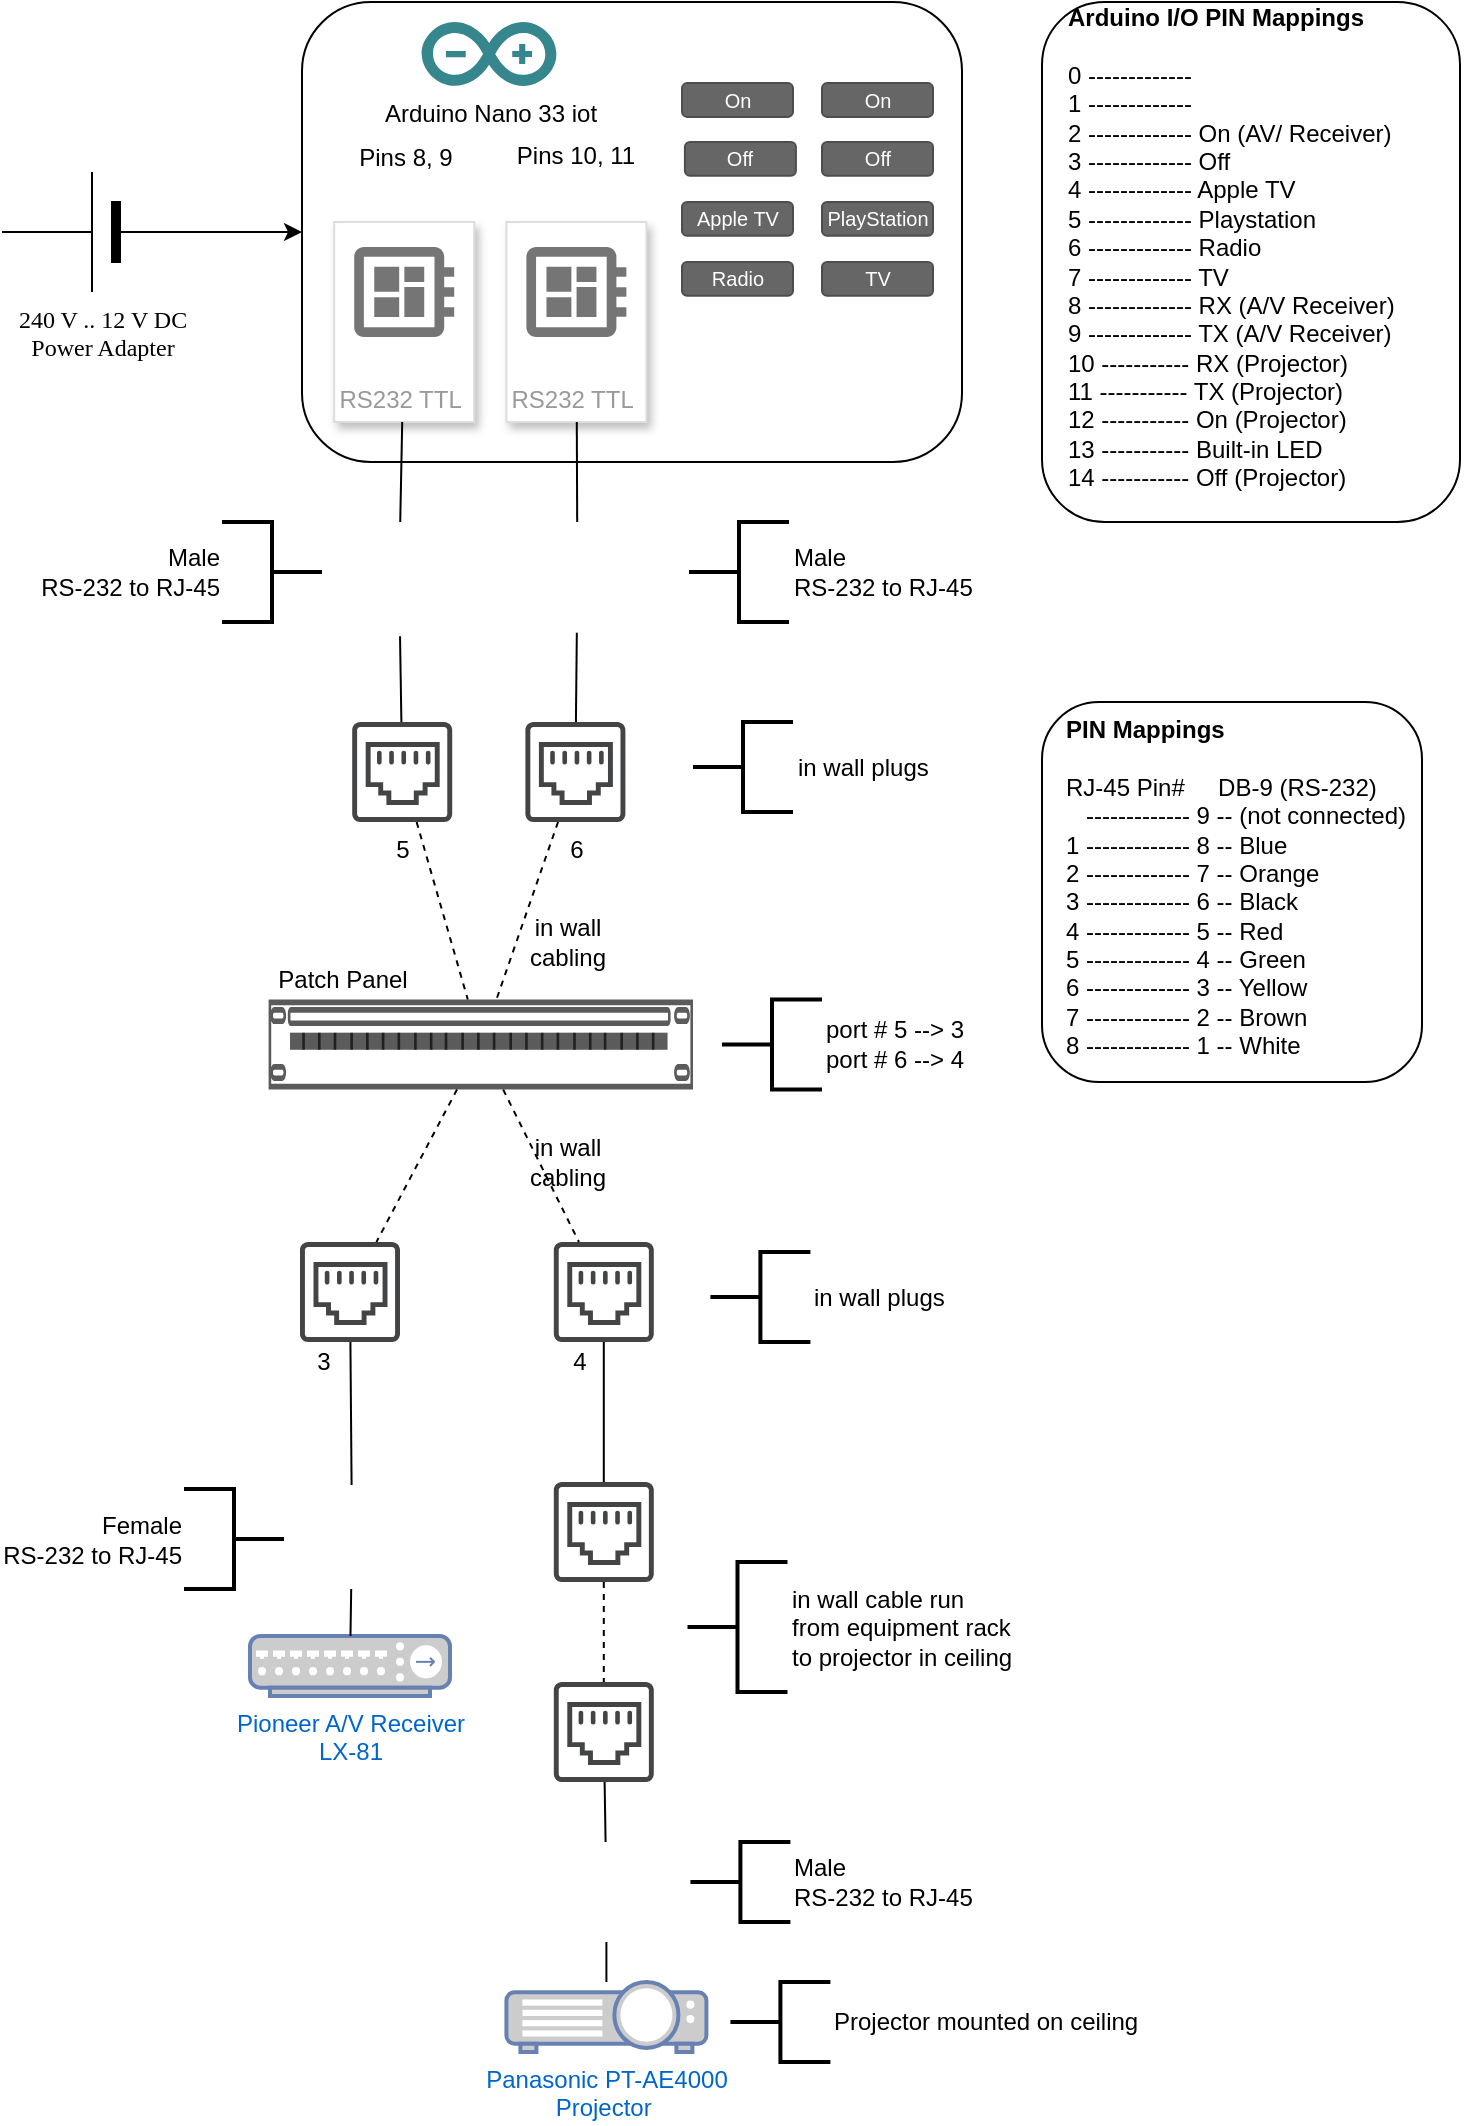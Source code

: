 <mxfile version="14.2.9" type="github">
  <diagram name="Page-1" id="7e0a89b8-554c-2b80-1dc8-d5c74ca68de4">
    <mxGraphModel dx="905" dy="502" grid="1" gridSize="10" guides="1" tooltips="1" connect="1" arrows="1" fold="1" page="1" pageScale="1" pageWidth="827" pageHeight="1169" background="#ffffff" math="0" shadow="0">
      <root>
        <mxCell id="0" />
        <mxCell id="1" parent="0" />
        <mxCell id="ENBSYhny3J92JrBctLqS-32" style="edgeStyle=orthogonalEdgeStyle;rounded=0;orthogonalLoop=1;jettySize=auto;html=1;exitX=0;exitY=0.5;exitDx=0;exitDy=0;exitPerimeter=0;" parent="1" source="1cb643a89b7d889d-7" target="ENBSYhny3J92JrBctLqS-31" edge="1">
          <mxGeometry relative="1" as="geometry" />
        </mxCell>
        <mxCell id="1cb643a89b7d889d-7" value="240 V .. 12 V DC&lt;br&gt;Power Adapter" style="verticalLabelPosition=bottom;shadow=0;dashed=0;align=center;fillColor=#000000;html=1;verticalAlign=top;strokeWidth=1;shape=mxgraph.electrical.miscellaneous.monocell_battery;rounded=1;comic=0;labelBackgroundColor=none;fontFamily=Verdana;fontSize=12;flipH=1;" parent="1" vertex="1">
          <mxGeometry x="40.0" y="95" width="100" height="60" as="geometry" />
        </mxCell>
        <mxCell id="ENBSYhny3J92JrBctLqS-2" value="" style="shape=image;html=1;verticalAlign=top;verticalLabelPosition=bottom;labelBackgroundColor=#ffffff;imageAspect=0;aspect=fixed;image=https://cdn4.iconfinder.com/data/icons/johaupt_free_icons_01/com_plug01.png" parent="1" vertex="1">
          <mxGeometry x="210" y="270" width="57.1" height="57.1" as="geometry" />
        </mxCell>
        <mxCell id="ENBSYhny3J92JrBctLqS-3" value="" style="shape=image;html=1;verticalAlign=top;verticalLabelPosition=bottom;labelBackgroundColor=#ffffff;imageAspect=0;aspect=fixed;image=https://cdn4.iconfinder.com/data/icons/johaupt_free_icons_01/com_plug01.png" parent="1" vertex="1">
          <mxGeometry x="300" y="270" width="55.4" height="55.4" as="geometry" />
        </mxCell>
        <mxCell id="ENBSYhny3J92JrBctLqS-4" value="" style="shape=image;html=1;verticalAlign=top;verticalLabelPosition=bottom;labelBackgroundColor=#ffffff;imageAspect=0;aspect=fixed;image=https://cdn4.iconfinder.com/data/icons/johaupt_free_icons_01/com_plug01.png" parent="1" vertex="1">
          <mxGeometry x="317.2" y="930" width="50" height="50" as="geometry" />
        </mxCell>
        <mxCell id="ENBSYhny3J92JrBctLqS-5" value="" style="shape=image;html=1;verticalAlign=top;verticalLabelPosition=bottom;labelBackgroundColor=#ffffff;imageAspect=0;aspect=fixed;image=https://cdn4.iconfinder.com/data/icons/johaupt_free_icons_01/com_plug01.png" parent="1" vertex="1">
          <mxGeometry x="189.0" y="751.5" width="52" height="52" as="geometry" />
        </mxCell>
        <mxCell id="ENBSYhny3J92JrBctLqS-11" value="5" style="pointerEvents=1;shadow=0;dashed=0;html=1;strokeColor=none;fillColor=#434445;aspect=fixed;labelPosition=center;verticalLabelPosition=bottom;verticalAlign=top;align=center;outlineConnect=0;shape=mxgraph.vvd.ethernet_port;" parent="1" vertex="1">
          <mxGeometry x="215.1" y="370" width="50" height="50" as="geometry" />
        </mxCell>
        <mxCell id="ENBSYhny3J92JrBctLqS-12" value="" style="pointerEvents=1;shadow=0;dashed=0;html=1;strokeColor=none;fillColor=#434445;aspect=fixed;labelPosition=center;verticalLabelPosition=bottom;verticalAlign=top;align=center;outlineConnect=0;shape=mxgraph.vvd.ethernet_port;" parent="1" vertex="1">
          <mxGeometry x="189.0" y="630" width="50" height="50" as="geometry" />
        </mxCell>
        <mxCell id="ENBSYhny3J92JrBctLqS-13" value="6" style="pointerEvents=1;shadow=0;dashed=0;html=1;strokeColor=none;fillColor=#434445;aspect=fixed;labelPosition=center;verticalLabelPosition=bottom;verticalAlign=top;align=center;outlineConnect=0;shape=mxgraph.vvd.ethernet_port;" parent="1" vertex="1">
          <mxGeometry x="301.7" y="370" width="50" height="50" as="geometry" />
        </mxCell>
        <mxCell id="ENBSYhny3J92JrBctLqS-14" value="" style="pointerEvents=1;shadow=0;dashed=0;html=1;strokeColor=none;fillColor=#434445;aspect=fixed;labelPosition=center;verticalLabelPosition=bottom;verticalAlign=top;align=center;outlineConnect=0;shape=mxgraph.vvd.ethernet_port;" parent="1" vertex="1">
          <mxGeometry x="315.9" y="630" width="50" height="50" as="geometry" />
        </mxCell>
        <mxCell id="ENBSYhny3J92JrBctLqS-15" value="" style="endArrow=none;html=1;" parent="1" source="ENBSYhny3J92JrBctLqS-2" target="ENBSYhny3J92JrBctLqS-11" edge="1">
          <mxGeometry width="50" height="50" relative="1" as="geometry">
            <mxPoint x="440" y="570" as="sourcePoint" />
            <mxPoint x="490" y="520" as="targetPoint" />
          </mxGeometry>
        </mxCell>
        <mxCell id="ENBSYhny3J92JrBctLqS-16" value="Male&lt;br&gt;RS-232 to RJ-45" style="strokeWidth=2;html=1;shape=mxgraph.flowchart.annotation_2;align=left;labelPosition=right;pointerEvents=1;" parent="1" vertex="1">
          <mxGeometry x="383.5" y="270" width="50" height="50" as="geometry" />
        </mxCell>
        <mxCell id="ENBSYhny3J92JrBctLqS-17" value="" style="endArrow=none;html=1;" parent="1" source="ENBSYhny3J92JrBctLqS-3" target="ENBSYhny3J92JrBctLqS-13" edge="1">
          <mxGeometry width="50" height="50" relative="1" as="geometry">
            <mxPoint x="321.181" y="332" as="sourcePoint" />
            <mxPoint x="320.649" y="390" as="targetPoint" />
          </mxGeometry>
        </mxCell>
        <mxCell id="ENBSYhny3J92JrBctLqS-18" value="in wall plugs" style="strokeWidth=2;html=1;shape=mxgraph.flowchart.annotation_2;align=left;labelPosition=right;pointerEvents=1;" parent="1" vertex="1">
          <mxGeometry x="385.5" y="370" width="50" height="45" as="geometry" />
        </mxCell>
        <mxCell id="ENBSYhny3J92JrBctLqS-19" value="" style="strokeColor=#666666;html=1;labelPosition=right;align=left;spacingLeft=15;shadow=0;dashed=0;outlineConnect=0;shape=mxgraph.rack.general.cat5e_rack_mount_patch_panel_24_ports;" parent="1" vertex="1">
          <mxGeometry x="173.3" y="508.75" width="212.2" height="45" as="geometry" />
        </mxCell>
        <mxCell id="ENBSYhny3J92JrBctLqS-20" value="port # 5 --&amp;gt; 3&lt;br&gt;port # 6 --&amp;gt; 4" style="strokeWidth=2;html=1;shape=mxgraph.flowchart.annotation_2;align=left;labelPosition=right;pointerEvents=1;" parent="1" vertex="1">
          <mxGeometry x="400" y="508.75" width="50" height="45" as="geometry" />
        </mxCell>
        <mxCell id="ENBSYhny3J92JrBctLqS-21" value="" style="endArrow=none;dashed=1;html=1;" parent="1" source="ENBSYhny3J92JrBctLqS-11" target="ENBSYhny3J92JrBctLqS-19" edge="1">
          <mxGeometry width="50" height="50" relative="1" as="geometry">
            <mxPoint x="550" y="580" as="sourcePoint" />
            <mxPoint x="600" y="530" as="targetPoint" />
          </mxGeometry>
        </mxCell>
        <mxCell id="ENBSYhny3J92JrBctLqS-22" value="" style="endArrow=none;dashed=1;html=1;" parent="1" source="ENBSYhny3J92JrBctLqS-13" target="ENBSYhny3J92JrBctLqS-19" edge="1">
          <mxGeometry width="50" height="50" relative="1" as="geometry">
            <mxPoint x="292.053" y="443.02" as="sourcePoint" />
            <mxPoint x="289.999" y="520.005" as="targetPoint" />
          </mxGeometry>
        </mxCell>
        <mxCell id="ENBSYhny3J92JrBctLqS-23" value="" style="endArrow=none;dashed=1;html=1;" parent="1" source="ENBSYhny3J92JrBctLqS-19" target="ENBSYhny3J92JrBctLqS-14" edge="1">
          <mxGeometry width="50" height="50" relative="1" as="geometry">
            <mxPoint x="323.703" y="603.02" as="sourcePoint" />
            <mxPoint x="321.649" y="680.005" as="targetPoint" />
          </mxGeometry>
        </mxCell>
        <mxCell id="ENBSYhny3J92JrBctLqS-24" value="" style="endArrow=none;dashed=1;html=1;" parent="1" source="ENBSYhny3J92JrBctLqS-19" target="ENBSYhny3J92JrBctLqS-12" edge="1">
          <mxGeometry width="50" height="50" relative="1" as="geometry">
            <mxPoint x="203.823" y="600" as="sourcePoint" />
            <mxPoint x="201.769" y="676.985" as="targetPoint" />
          </mxGeometry>
        </mxCell>
        <mxCell id="ENBSYhny3J92JrBctLqS-25" value="in wall cabling" style="text;html=1;strokeColor=none;fillColor=none;align=center;verticalAlign=middle;whiteSpace=wrap;rounded=0;" parent="1" vertex="1">
          <mxGeometry x="303" y="580" width="40" height="20" as="geometry" />
        </mxCell>
        <mxCell id="ENBSYhny3J92JrBctLqS-26" value="in wall cabling" style="text;html=1;strokeColor=none;fillColor=none;align=center;verticalAlign=middle;whiteSpace=wrap;rounded=0;" parent="1" vertex="1">
          <mxGeometry x="303.0" y="470" width="40" height="20" as="geometry" />
        </mxCell>
        <mxCell id="ENBSYhny3J92JrBctLqS-27" value="in wall plugs" style="strokeWidth=2;html=1;shape=mxgraph.flowchart.annotation_2;align=left;labelPosition=right;pointerEvents=1;" parent="1" vertex="1">
          <mxGeometry x="394.2" y="635" width="50" height="45" as="geometry" />
        </mxCell>
        <mxCell id="ENBSYhny3J92JrBctLqS-28" value="Male&lt;br&gt;RS-232 to RJ-45" style="strokeWidth=2;html=1;shape=mxgraph.flowchart.annotation_2;align=left;labelPosition=right;pointerEvents=1;" parent="1" vertex="1">
          <mxGeometry x="384.2" y="930" width="50" height="40" as="geometry" />
        </mxCell>
        <mxCell id="ENBSYhny3J92JrBctLqS-31" value="" style="rounded=1;whiteSpace=wrap;html=1;" parent="1" vertex="1">
          <mxGeometry x="190" y="10" width="330" height="230" as="geometry" />
        </mxCell>
        <mxCell id="ENBSYhny3J92JrBctLqS-1" value="Arduino Nano 33 iot" style="dashed=0;outlineConnect=0;html=1;align=center;labelPosition=center;verticalLabelPosition=bottom;verticalAlign=top;shape=mxgraph.weblogos.arduino;fillColor=#36868D;strokeColor=none" parent="1" vertex="1">
          <mxGeometry x="249.8" y="20" width="67.4" height="32" as="geometry" />
        </mxCell>
        <mxCell id="ENBSYhny3J92JrBctLqS-33" value="RS232 TTL " style="strokeColor=#dddddd;shadow=1;strokeWidth=1;rounded=1;absoluteArcSize=1;arcSize=0;labelPosition=center;verticalLabelPosition=middle;align=center;verticalAlign=bottom;spacingLeft=0;fontColor=#999999;fontSize=12;whiteSpace=wrap;spacingBottom=2;" parent="1" vertex="1">
          <mxGeometry x="206.1" y="120" width="70" height="100" as="geometry" />
        </mxCell>
        <mxCell id="ENBSYhny3J92JrBctLqS-34" value="" style="dashed=0;connectable=0;html=1;fillColor=#757575;strokeColor=none;shape=mxgraph.gcp2.circuit_board;part=1;" parent="ENBSYhny3J92JrBctLqS-33" vertex="1">
          <mxGeometry x="0.5" width="50" height="45" relative="1" as="geometry">
            <mxPoint x="-25" y="12.5" as="offset" />
          </mxGeometry>
        </mxCell>
        <mxCell id="ENBSYhny3J92JrBctLqS-36" value="RS232 TTL " style="strokeColor=#dddddd;shadow=1;strokeWidth=1;rounded=1;absoluteArcSize=1;arcSize=0;labelPosition=center;verticalLabelPosition=middle;align=center;verticalAlign=bottom;spacingLeft=0;fontColor=#999999;fontSize=12;whiteSpace=wrap;spacingBottom=2;" parent="1" vertex="1">
          <mxGeometry x="292.2" y="120" width="70" height="100" as="geometry" />
        </mxCell>
        <mxCell id="ENBSYhny3J92JrBctLqS-37" value="" style="dashed=0;connectable=0;html=1;fillColor=#757575;strokeColor=none;shape=mxgraph.gcp2.circuit_board;part=1;" parent="ENBSYhny3J92JrBctLqS-36" vertex="1">
          <mxGeometry x="0.5" width="50" height="45" relative="1" as="geometry">
            <mxPoint x="-25" y="12.5" as="offset" />
          </mxGeometry>
        </mxCell>
        <mxCell id="ENBSYhny3J92JrBctLqS-38" value="On" style="rounded=1;html=1;shadow=0;dashed=0;whiteSpace=wrap;fontSize=10;fillColor=#666666;align=center;strokeColor=#4D4D4D;fontColor=#ffffff;" parent="1" vertex="1">
          <mxGeometry x="380" y="50.56" width="55.5" height="16.88" as="geometry" />
        </mxCell>
        <mxCell id="ENBSYhny3J92JrBctLqS-39" value="Off" style="rounded=1;html=1;shadow=0;dashed=0;whiteSpace=wrap;fontSize=10;fillColor=#666666;align=center;strokeColor=#4D4D4D;fontColor=#ffffff;" parent="1" vertex="1">
          <mxGeometry x="381.45" y="80" width="55.5" height="16.88" as="geometry" />
        </mxCell>
        <mxCell id="ENBSYhny3J92JrBctLqS-40" value="Off" style="rounded=1;html=1;shadow=0;dashed=0;whiteSpace=wrap;fontSize=10;fillColor=#666666;align=center;strokeColor=#4D4D4D;fontColor=#ffffff;" parent="1" vertex="1">
          <mxGeometry x="450" y="80" width="55.5" height="16.88" as="geometry" />
        </mxCell>
        <mxCell id="ENBSYhny3J92JrBctLqS-41" value="On" style="rounded=1;html=1;shadow=0;dashed=0;whiteSpace=wrap;fontSize=10;fillColor=#666666;align=center;strokeColor=#4D4D4D;fontColor=#ffffff;" parent="1" vertex="1">
          <mxGeometry x="450" y="50.56" width="55.5" height="16.88" as="geometry" />
        </mxCell>
        <mxCell id="ENBSYhny3J92JrBctLqS-42" value="PlayStation" style="rounded=1;html=1;shadow=0;dashed=0;whiteSpace=wrap;fontSize=10;fillColor=#666666;align=center;strokeColor=#4D4D4D;fontColor=#ffffff;" parent="1" vertex="1">
          <mxGeometry x="450" y="110" width="55.5" height="16.88" as="geometry" />
        </mxCell>
        <mxCell id="ENBSYhny3J92JrBctLqS-43" value="Radio" style="rounded=1;html=1;shadow=0;dashed=0;whiteSpace=wrap;fontSize=10;fillColor=#666666;align=center;strokeColor=#4D4D4D;fontColor=#ffffff;" parent="1" vertex="1">
          <mxGeometry x="380" y="140" width="55.5" height="16.88" as="geometry" />
        </mxCell>
        <mxCell id="ENBSYhny3J92JrBctLqS-44" value="TV" style="rounded=1;html=1;shadow=0;dashed=0;whiteSpace=wrap;fontSize=10;fillColor=#666666;align=center;strokeColor=#4D4D4D;fontColor=#ffffff;" parent="1" vertex="1">
          <mxGeometry x="450" y="140" width="55.5" height="16.88" as="geometry" />
        </mxCell>
        <mxCell id="ENBSYhny3J92JrBctLqS-45" value="Apple TV" style="rounded=1;html=1;shadow=0;dashed=0;whiteSpace=wrap;fontSize=10;fillColor=#666666;align=center;strokeColor=#4D4D4D;fontColor=#ffffff;" parent="1" vertex="1">
          <mxGeometry x="380" y="110" width="55.5" height="16.88" as="geometry" />
        </mxCell>
        <mxCell id="ENBSYhny3J92JrBctLqS-46" value="" style="endArrow=none;html=1;" parent="1" source="ENBSYhny3J92JrBctLqS-2" target="ENBSYhny3J92JrBctLqS-33" edge="1">
          <mxGeometry width="50" height="50" relative="1" as="geometry">
            <mxPoint x="248" y="300" as="sourcePoint" />
            <mxPoint x="298" y="250" as="targetPoint" />
          </mxGeometry>
        </mxCell>
        <mxCell id="ENBSYhny3J92JrBctLqS-47" value="" style="endArrow=none;html=1;" parent="1" source="ENBSYhny3J92JrBctLqS-3" target="ENBSYhny3J92JrBctLqS-36" edge="1">
          <mxGeometry width="50" height="50" relative="1" as="geometry">
            <mxPoint x="331.541" y="290" as="sourcePoint" />
            <mxPoint x="347.997" y="230" as="targetPoint" />
          </mxGeometry>
        </mxCell>
        <mxCell id="ENBSYhny3J92JrBctLqS-51" value="" style="pointerEvents=1;shadow=0;dashed=0;html=1;strokeColor=none;fillColor=#434445;aspect=fixed;labelPosition=center;verticalLabelPosition=bottom;verticalAlign=top;align=center;outlineConnect=0;shape=mxgraph.vvd.ethernet_port;" parent="1" vertex="1">
          <mxGeometry x="315.9" y="750" width="50" height="50" as="geometry" />
        </mxCell>
        <mxCell id="ENBSYhny3J92JrBctLqS-52" value="" style="pointerEvents=1;shadow=0;dashed=0;html=1;strokeColor=none;fillColor=#434445;aspect=fixed;labelPosition=center;verticalLabelPosition=bottom;verticalAlign=top;align=center;outlineConnect=0;shape=mxgraph.vvd.ethernet_port;" parent="1" vertex="1">
          <mxGeometry x="315.9" y="850" width="50" height="50" as="geometry" />
        </mxCell>
        <mxCell id="ENBSYhny3J92JrBctLqS-54" value="" style="endArrow=none;html=1;" parent="1" source="ENBSYhny3J92JrBctLqS-51" target="ENBSYhny3J92JrBctLqS-14" edge="1">
          <mxGeometry width="50" height="50" relative="1" as="geometry">
            <mxPoint x="564.2" y="750" as="sourcePoint" />
            <mxPoint x="614.2" y="700" as="targetPoint" />
          </mxGeometry>
        </mxCell>
        <mxCell id="ENBSYhny3J92JrBctLqS-55" value="" style="endArrow=none;dashed=1;html=1;" parent="1" source="ENBSYhny3J92JrBctLqS-51" target="ENBSYhny3J92JrBctLqS-52" edge="1">
          <mxGeometry width="50" height="50" relative="1" as="geometry">
            <mxPoint x="506.828" y="830" as="sourcePoint" />
            <mxPoint x="477.068" y="906.25" as="targetPoint" />
          </mxGeometry>
        </mxCell>
        <mxCell id="ENBSYhny3J92JrBctLqS-56" value="in wall cable run&lt;br&gt;from equipment rack &lt;br&gt;to projector in ceiling" style="strokeWidth=2;html=1;shape=mxgraph.flowchart.annotation_2;align=left;labelPosition=right;pointerEvents=1;" parent="1" vertex="1">
          <mxGeometry x="382.75" y="790" width="50" height="65" as="geometry" />
        </mxCell>
        <mxCell id="ENBSYhny3J92JrBctLqS-57" value="" style="endArrow=none;html=1;" parent="1" source="ENBSYhny3J92JrBctLqS-4" target="ENBSYhny3J92JrBctLqS-52" edge="1">
          <mxGeometry width="50" height="50" relative="1" as="geometry">
            <mxPoint x="384.2" y="1030" as="sourcePoint" />
            <mxPoint x="384.2" y="960" as="targetPoint" />
          </mxGeometry>
        </mxCell>
        <mxCell id="ENBSYhny3J92JrBctLqS-61" value="" style="endArrow=none;html=1;" parent="1" source="ENBSYhny3J92JrBctLqS-5" target="ENBSYhny3J92JrBctLqS-12" edge="1">
          <mxGeometry width="50" height="50" relative="1" as="geometry">
            <mxPoint x="542.9" y="910" as="sourcePoint" />
            <mxPoint x="592.9" y="860" as="targetPoint" />
          </mxGeometry>
        </mxCell>
        <mxCell id="ENBSYhny3J92JrBctLqS-62" value="Panasonic PT-AE4000&lt;br&gt;Projector&amp;nbsp;" style="fontColor=#0066CC;verticalAlign=top;verticalLabelPosition=bottom;labelPosition=center;align=center;html=1;outlineConnect=0;fillColor=#CCCCCC;strokeColor=#6881B3;gradientColor=none;gradientDirection=north;strokeWidth=2;shape=mxgraph.networks.video_projector;" parent="1" vertex="1">
          <mxGeometry x="292.2" y="1000" width="100" height="35" as="geometry" />
        </mxCell>
        <mxCell id="ENBSYhny3J92JrBctLqS-63" value="" style="endArrow=none;html=1;" parent="1" source="ENBSYhny3J92JrBctLqS-62" target="ENBSYhny3J92JrBctLqS-4" edge="1">
          <mxGeometry width="50" height="50" relative="1" as="geometry">
            <mxPoint x="574.2" y="920" as="sourcePoint" />
            <mxPoint x="624.2" y="870" as="targetPoint" />
          </mxGeometry>
        </mxCell>
        <mxCell id="ENBSYhny3J92JrBctLqS-64" value="Projector mounted on ceiling" style="strokeWidth=2;html=1;shape=mxgraph.flowchart.annotation_2;align=left;labelPosition=right;pointerEvents=1;" parent="1" vertex="1">
          <mxGeometry x="404.2" y="1000" width="50" height="40" as="geometry" />
        </mxCell>
        <mxCell id="ENBSYhny3J92JrBctLqS-66" value="Pioneer A/V Receiver&lt;br&gt;LX-81" style="fontColor=#0066CC;verticalAlign=top;verticalLabelPosition=bottom;labelPosition=center;align=center;html=1;outlineConnect=0;fillColor=#CCCCCC;strokeColor=#6881B3;gradientColor=none;gradientDirection=north;strokeWidth=2;shape=mxgraph.networks.hub;" parent="1" vertex="1">
          <mxGeometry x="164" y="827" width="100" height="30" as="geometry" />
        </mxCell>
        <mxCell id="ENBSYhny3J92JrBctLqS-67" value="" style="endArrow=none;html=1;" parent="1" source="ENBSYhny3J92JrBctLqS-66" target="ENBSYhny3J92JrBctLqS-5" edge="1">
          <mxGeometry width="50" height="50" relative="1" as="geometry">
            <mxPoint x="123.488" y="851.5" as="sourcePoint" />
            <mxPoint x="122.904" y="780" as="targetPoint" />
          </mxGeometry>
        </mxCell>
        <mxCell id="ENBSYhny3J92JrBctLqS-71" value="Female&lt;br&gt;RS-232 to RJ-45" style="strokeWidth=2;html=1;shape=mxgraph.flowchart.annotation_2;align=right;labelPosition=left;pointerEvents=1;flipH=1;verticalLabelPosition=middle;verticalAlign=middle;" parent="1" vertex="1">
          <mxGeometry x="131" y="753.5" width="50" height="50" as="geometry" />
        </mxCell>
        <mxCell id="ENBSYhny3J92JrBctLqS-72" value="3" style="text;html=1;strokeColor=none;fillColor=none;align=center;verticalAlign=middle;whiteSpace=wrap;rounded=0;" parent="1" vertex="1">
          <mxGeometry x="181" y="680" width="40" height="20" as="geometry" />
        </mxCell>
        <mxCell id="ENBSYhny3J92JrBctLqS-73" value="4" style="text;html=1;strokeColor=none;fillColor=none;align=center;verticalAlign=middle;whiteSpace=wrap;rounded=0;" parent="1" vertex="1">
          <mxGeometry x="309.2" y="680" width="40" height="20" as="geometry" />
        </mxCell>
        <mxCell id="ENBSYhny3J92JrBctLqS-74" value="Male&lt;br&gt;RS-232 to RJ-45" style="strokeWidth=2;html=1;shape=mxgraph.flowchart.annotation_2;align=right;labelPosition=left;pointerEvents=1;flipH=1;verticalLabelPosition=middle;verticalAlign=middle;" parent="1" vertex="1">
          <mxGeometry x="150" y="270" width="50" height="50" as="geometry" />
        </mxCell>
        <mxCell id="ENBSYhny3J92JrBctLqS-77" value="Patch Panel" style="text;html=1;strokeColor=none;fillColor=none;align=center;verticalAlign=middle;whiteSpace=wrap;rounded=0;" parent="1" vertex="1">
          <mxGeometry x="173.3" y="488.75" width="74.9" height="20" as="geometry" />
        </mxCell>
        <mxCell id="ENBSYhny3J92JrBctLqS-82" value="Pins 8, 9" style="text;html=1;strokeColor=none;fillColor=none;align=center;verticalAlign=middle;whiteSpace=wrap;rounded=0;" parent="1" vertex="1">
          <mxGeometry x="217.1" y="75.94" width="50" height="25" as="geometry" />
        </mxCell>
        <mxCell id="ENBSYhny3J92JrBctLqS-83" value="Pins 10, 11" style="text;html=1;strokeColor=none;fillColor=none;align=center;verticalAlign=middle;whiteSpace=wrap;rounded=0;" parent="1" vertex="1">
          <mxGeometry x="291.7" y="76.88" width="70" height="20" as="geometry" />
        </mxCell>
        <mxCell id="ENBSYhny3J92JrBctLqS-93" value="" style="group" parent="1" vertex="1" connectable="0">
          <mxGeometry x="560" y="360" width="200" height="190" as="geometry" />
        </mxCell>
        <mxCell id="ENBSYhny3J92JrBctLqS-79" value="" style="rounded=1;whiteSpace=wrap;html=1;align=left;" parent="ENBSYhny3J92JrBctLqS-93" vertex="1">
          <mxGeometry width="190" height="190" as="geometry" />
        </mxCell>
        <mxCell id="ENBSYhny3J92JrBctLqS-78" value="&lt;div&gt;&lt;b&gt;PIN Mappings&lt;/b&gt;&lt;/div&gt;&lt;div&gt;&lt;br&gt;&lt;/div&gt;&lt;div&gt;RJ-45 Pin# &amp;nbsp; &amp;nbsp; DB-9 (RS-232)&lt;/div&gt;&lt;div&gt;&amp;nbsp; &amp;nbsp;------------- 9 -- (not connected)&lt;/div&gt;&lt;div&gt;1 ------------- 8 -- Blue&lt;/div&gt;&lt;div&gt;2 ------------- 7 -- Orange&lt;/div&gt;&lt;div&gt;3 ------------- 6 -- Black&lt;/div&gt;&lt;div&gt;4 ------------- 5 -- Red&lt;/div&gt;&lt;div&gt;5 ------------- 4 -- Green&lt;/div&gt;&lt;div&gt;6 ------------- 3 -- Yellow&lt;/div&gt;&lt;div&gt;7 ------------- 2 -- Brown&lt;/div&gt;&lt;div&gt;8 ------------- 1 -- White&lt;/div&gt;&lt;div&gt;&lt;br&gt;&lt;/div&gt;" style="text;html=1;strokeColor=none;fillColor=none;align=left;verticalAlign=middle;whiteSpace=wrap;rounded=0;labelBorderColor=none;" parent="ENBSYhny3J92JrBctLqS-93" vertex="1">
          <mxGeometry x="10" y="10" width="190" height="180" as="geometry" />
        </mxCell>
        <mxCell id="ENBSYhny3J92JrBctLqS-94" value="" style="group;verticalAlign=top;" parent="1" vertex="1" connectable="0">
          <mxGeometry x="560" y="10" width="220" height="260" as="geometry" />
        </mxCell>
        <mxCell id="ENBSYhny3J92JrBctLqS-95" value="" style="rounded=1;whiteSpace=wrap;html=1;align=left;" parent="ENBSYhny3J92JrBctLqS-94" vertex="1">
          <mxGeometry width="209.0" height="260" as="geometry" />
        </mxCell>
        <mxCell id="ENBSYhny3J92JrBctLqS-96" value="&lt;div&gt;&lt;b&gt;Arduino I/O PIN Mappings&lt;/b&gt;&lt;/div&gt;&lt;div&gt;&lt;br&gt;&lt;/div&gt;&lt;div&gt;&lt;div&gt;0 -------------&amp;nbsp;&lt;/div&gt;&lt;/div&gt;&lt;div&gt;1 -------------&amp;nbsp;&lt;/div&gt;&lt;div&gt;2 ------------- On (AV/ Receiver)&lt;br&gt;&lt;/div&gt;&lt;div&gt;3 ------------- Off&lt;/div&gt;4 ------------- Apple TV&lt;br&gt;&lt;div&gt;&lt;div&gt;5 ------------- Playstation&lt;/div&gt;&lt;div&gt;6 ------------- Radio&lt;/div&gt;&lt;div&gt;7 ------------- TV&lt;/div&gt;&lt;div&gt;8 ------------- RX (A/V Receiver)&lt;/div&gt;&lt;div&gt;9 ------------- TX (A/V Receiver)&lt;/div&gt;&lt;div&gt;&lt;div&gt;10 ----------- RX (Projector)&lt;/div&gt;&lt;/div&gt;&lt;div&gt;11 ----------- TX (Projector)&amp;nbsp;&lt;/div&gt;&lt;div&gt;12 ----------- On (Projector)&lt;/div&gt;&lt;div&gt;13 ----------- Built-in LED&lt;/div&gt;&lt;div&gt;&lt;/div&gt;&lt;div&gt;&lt;div&gt;14 ----------- Off (Projector)&lt;/div&gt;&lt;div&gt;&lt;/div&gt;&lt;/div&gt;&lt;/div&gt;&lt;div&gt;&lt;br&gt;&lt;/div&gt;" style="text;html=1;strokeColor=none;fillColor=none;align=left;verticalAlign=middle;whiteSpace=wrap;rounded=0;labelBorderColor=none;" parent="ENBSYhny3J92JrBctLqS-94" vertex="1">
          <mxGeometry x="11" y="10.4" width="209" height="239.6" as="geometry" />
        </mxCell>
      </root>
    </mxGraphModel>
  </diagram>
</mxfile>
